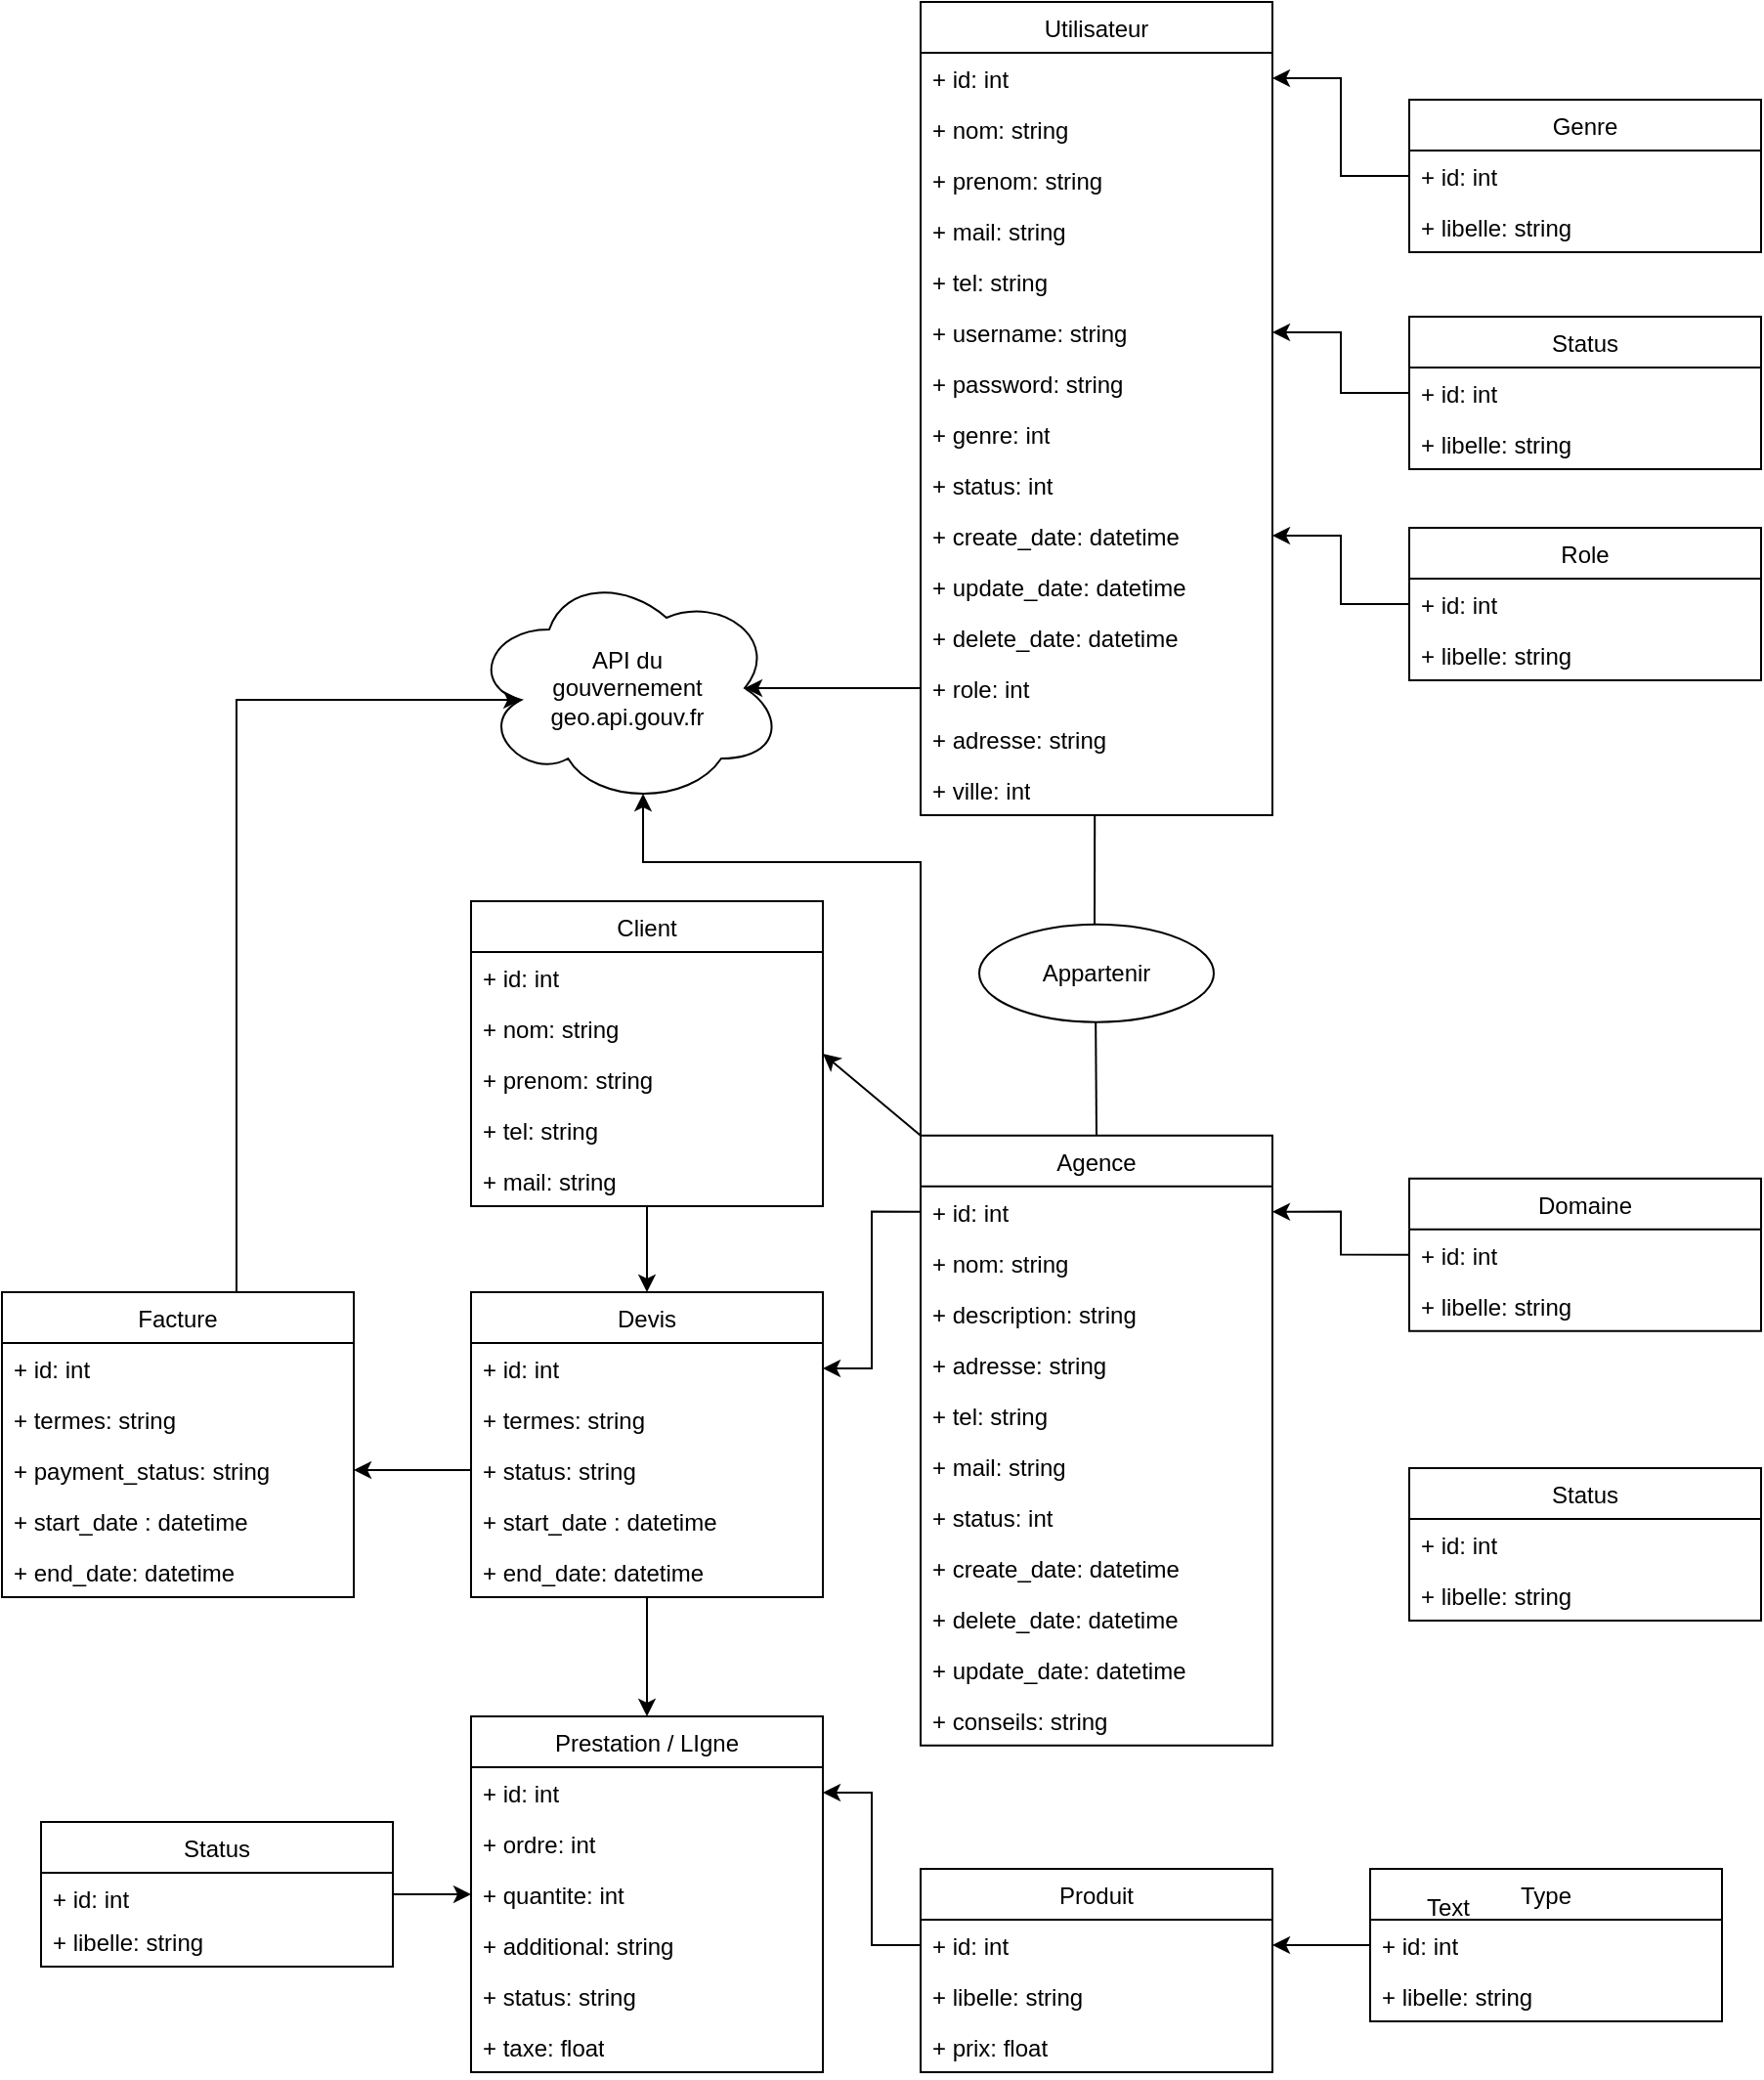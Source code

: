 <mxfile version="22.1.11" type="device" pages="3">
  <diagram id="8dzpjJiyhR6sDjPHXIBc" name="Schéma de BDD (non normé tkt)">
    <mxGraphModel dx="1886" dy="606" grid="1" gridSize="10" guides="1" tooltips="1" connect="1" arrows="1" fold="1" page="1" pageScale="1" pageWidth="850" pageHeight="1100" math="0" shadow="0">
      <root>
        <mxCell id="0" />
        <mxCell id="1" parent="0" />
        <mxCell id="13" value="Agence" style="swimlane;fontStyle=0;childLayout=stackLayout;horizontal=1;startSize=26;fillColor=none;horizontalStack=0;resizeParent=1;resizeParentMax=0;resizeLast=0;collapsible=1;marginBottom=0;" parent="1" vertex="1">
          <mxGeometry x="270" y="839.84" width="180" height="312" as="geometry" />
        </mxCell>
        <mxCell id="w4tt1kv3BqVbwSzo0u0s-61" value="&lt;div&gt;+ id: int&amp;nbsp;&amp;nbsp; &lt;br&gt;&lt;/div&gt;&lt;div&gt;&lt;br&gt;&lt;/div&gt;" style="text;strokeColor=none;fillColor=none;align=left;verticalAlign=top;spacingLeft=4;spacingRight=4;overflow=hidden;rotatable=0;points=[[0,0.5],[1,0.5]];portConstraint=eastwest;whiteSpace=wrap;html=1;" parent="13" vertex="1">
          <mxGeometry y="26" width="180" height="26" as="geometry" />
        </mxCell>
        <mxCell id="w4tt1kv3BqVbwSzo0u0s-62" value="&lt;div&gt;+ nom: string&lt;/div&gt;&lt;div&gt;&lt;br&gt;&lt;/div&gt;" style="text;strokeColor=none;fillColor=none;align=left;verticalAlign=top;spacingLeft=4;spacingRight=4;overflow=hidden;rotatable=0;points=[[0,0.5],[1,0.5]];portConstraint=eastwest;whiteSpace=wrap;html=1;" parent="13" vertex="1">
          <mxGeometry y="52" width="180" height="26" as="geometry" />
        </mxCell>
        <mxCell id="w4tt1kv3BqVbwSzo0u0s-63" value="&lt;div&gt;+ description: string&lt;/div&gt;&lt;div&gt;&lt;br&gt;&lt;/div&gt;" style="text;strokeColor=none;fillColor=none;align=left;verticalAlign=top;spacingLeft=4;spacingRight=4;overflow=hidden;rotatable=0;points=[[0,0.5],[1,0.5]];portConstraint=eastwest;whiteSpace=wrap;html=1;" parent="13" vertex="1">
          <mxGeometry y="78" width="180" height="26" as="geometry" />
        </mxCell>
        <mxCell id="w4tt1kv3BqVbwSzo0u0s-65" value="&lt;div&gt;+ adresse: string&lt;/div&gt;&lt;div&gt;&lt;br&gt;&lt;/div&gt;" style="text;strokeColor=none;fillColor=none;align=left;verticalAlign=top;spacingLeft=4;spacingRight=4;overflow=hidden;rotatable=0;points=[[0,0.5],[1,0.5]];portConstraint=eastwest;whiteSpace=wrap;html=1;" parent="13" vertex="1">
          <mxGeometry y="104" width="180" height="26" as="geometry" />
        </mxCell>
        <mxCell id="w4tt1kv3BqVbwSzo0u0s-66" value="&lt;div&gt;+ tel: string&lt;/div&gt;&lt;div&gt;&lt;br&gt;&lt;/div&gt;" style="text;strokeColor=none;fillColor=none;align=left;verticalAlign=top;spacingLeft=4;spacingRight=4;overflow=hidden;rotatable=0;points=[[0,0.5],[1,0.5]];portConstraint=eastwest;whiteSpace=wrap;html=1;" parent="13" vertex="1">
          <mxGeometry y="130" width="180" height="26" as="geometry" />
        </mxCell>
        <mxCell id="w4tt1kv3BqVbwSzo0u0s-67" value="&lt;div&gt;+ mail: string&lt;/div&gt;&lt;div&gt;&lt;br&gt;&lt;/div&gt;" style="text;strokeColor=none;fillColor=none;align=left;verticalAlign=top;spacingLeft=4;spacingRight=4;overflow=hidden;rotatable=0;points=[[0,0.5],[1,0.5]];portConstraint=eastwest;whiteSpace=wrap;html=1;" parent="13" vertex="1">
          <mxGeometry y="156" width="180" height="26" as="geometry" />
        </mxCell>
        <mxCell id="w4tt1kv3BqVbwSzo0u0s-68" value="&lt;div&gt;+ status: int&lt;/div&gt;&lt;div&gt;&lt;br&gt;&lt;/div&gt;" style="text;strokeColor=none;fillColor=none;align=left;verticalAlign=top;spacingLeft=4;spacingRight=4;overflow=hidden;rotatable=0;points=[[0,0.5],[1,0.5]];portConstraint=eastwest;whiteSpace=wrap;html=1;" parent="13" vertex="1">
          <mxGeometry y="182" width="180" height="26" as="geometry" />
        </mxCell>
        <mxCell id="w4tt1kv3BqVbwSzo0u0s-86" value="+ create_date: datetime" style="text;strokeColor=none;fillColor=none;align=left;verticalAlign=top;spacingLeft=4;spacingRight=4;overflow=hidden;rotatable=0;points=[[0,0.5],[1,0.5]];portConstraint=eastwest;whiteSpace=wrap;html=1;" parent="13" vertex="1">
          <mxGeometry y="208" width="180" height="26" as="geometry" />
        </mxCell>
        <mxCell id="w4tt1kv3BqVbwSzo0u0s-88" value="+ delete_date: datetime" style="text;strokeColor=none;fillColor=none;align=left;verticalAlign=top;spacingLeft=4;spacingRight=4;overflow=hidden;rotatable=0;points=[[0,0.5],[1,0.5]];portConstraint=eastwest;whiteSpace=wrap;html=1;" parent="13" vertex="1">
          <mxGeometry y="234" width="180" height="26" as="geometry" />
        </mxCell>
        <mxCell id="w4tt1kv3BqVbwSzo0u0s-87" value="+ update_date: datetime" style="text;strokeColor=none;fillColor=none;align=left;verticalAlign=top;spacingLeft=4;spacingRight=4;overflow=hidden;rotatable=0;points=[[0,0.5],[1,0.5]];portConstraint=eastwest;whiteSpace=wrap;html=1;" parent="13" vertex="1">
          <mxGeometry y="260" width="180" height="26" as="geometry" />
        </mxCell>
        <mxCell id="lfXEAPd-jrxp4KH_zklR-23" value="+ conseils: string" style="text;strokeColor=none;fillColor=none;align=left;verticalAlign=top;spacingLeft=4;spacingRight=4;overflow=hidden;rotatable=0;points=[[0,0.5],[1,0.5]];portConstraint=eastwest;whiteSpace=wrap;html=1;" parent="13" vertex="1">
          <mxGeometry y="286" width="180" height="26" as="geometry" />
        </mxCell>
        <mxCell id="43dnftMdyA6J6YPBt8IQ-62" style="edgeStyle=orthogonalEdgeStyle;rounded=0;orthogonalLoop=1;jettySize=auto;html=1;entryX=0.5;entryY=0;entryDx=0;entryDy=0;" parent="1" source="18" target="43dnftMdyA6J6YPBt8IQ-43" edge="1">
          <mxGeometry relative="1" as="geometry" />
        </mxCell>
        <mxCell id="18" value="Devis" style="swimlane;fontStyle=0;childLayout=stackLayout;horizontal=1;startSize=26;fillColor=none;horizontalStack=0;resizeParent=1;resizeParentMax=0;resizeLast=0;collapsible=1;marginBottom=0;" parent="1" vertex="1">
          <mxGeometry x="40" y="920" width="180" height="156" as="geometry" />
        </mxCell>
        <mxCell id="43dnftMdyA6J6YPBt8IQ-25" value="&lt;div&gt;+ id: int&amp;nbsp;&amp;nbsp; &lt;br&gt;&lt;/div&gt;&lt;div&gt;&lt;br&gt;&lt;/div&gt;" style="text;strokeColor=none;fillColor=none;align=left;verticalAlign=top;spacingLeft=4;spacingRight=4;overflow=hidden;rotatable=0;points=[[0,0.5],[1,0.5]];portConstraint=eastwest;whiteSpace=wrap;html=1;" parent="18" vertex="1">
          <mxGeometry y="26" width="180" height="26" as="geometry" />
        </mxCell>
        <mxCell id="43dnftMdyA6J6YPBt8IQ-29" value="&lt;div&gt;+ termes: string&lt;br&gt;&lt;/div&gt;&lt;div&gt;&lt;br&gt;&lt;/div&gt;" style="text;strokeColor=none;fillColor=none;align=left;verticalAlign=top;spacingLeft=4;spacingRight=4;overflow=hidden;rotatable=0;points=[[0,0.5],[1,0.5]];portConstraint=eastwest;whiteSpace=wrap;html=1;" parent="18" vertex="1">
          <mxGeometry y="52" width="180" height="26" as="geometry" />
        </mxCell>
        <mxCell id="43dnftMdyA6J6YPBt8IQ-68" value="&lt;div&gt;+ status: string&lt;/div&gt;" style="text;strokeColor=none;fillColor=none;align=left;verticalAlign=top;spacingLeft=4;spacingRight=4;overflow=hidden;rotatable=0;points=[[0,0.5],[1,0.5]];portConstraint=eastwest;whiteSpace=wrap;html=1;" parent="18" vertex="1">
          <mxGeometry y="78" width="180" height="26" as="geometry" />
        </mxCell>
        <mxCell id="lfXEAPd-jrxp4KH_zklR-27" value="&lt;div&gt;+ start_date : datetime&lt;br&gt;&lt;/div&gt;&lt;div&gt;&lt;br&gt;&lt;/div&gt;" style="text;strokeColor=none;fillColor=none;align=left;verticalAlign=top;spacingLeft=4;spacingRight=4;overflow=hidden;rotatable=0;points=[[0,0.5],[1,0.5]];portConstraint=eastwest;whiteSpace=wrap;html=1;" parent="18" vertex="1">
          <mxGeometry y="104" width="180" height="26" as="geometry" />
        </mxCell>
        <mxCell id="lfXEAPd-jrxp4KH_zklR-28" value="&lt;div&gt;+ end_date: datetime&lt;br&gt;&lt;/div&gt;&lt;div&gt;&lt;br&gt;&lt;/div&gt;" style="text;strokeColor=none;fillColor=none;align=left;verticalAlign=top;spacingLeft=4;spacingRight=4;overflow=hidden;rotatable=0;points=[[0,0.5],[1,0.5]];portConstraint=eastwest;whiteSpace=wrap;html=1;" parent="18" vertex="1">
          <mxGeometry y="130" width="180" height="26" as="geometry" />
        </mxCell>
        <mxCell id="43dnftMdyA6J6YPBt8IQ-60" style="edgeStyle=orthogonalEdgeStyle;rounded=0;orthogonalLoop=1;jettySize=auto;html=1;entryX=0.5;entryY=0;entryDx=0;entryDy=0;" parent="1" source="19" target="18" edge="1">
          <mxGeometry relative="1" as="geometry" />
        </mxCell>
        <mxCell id="19" value="Client" style="swimlane;fontStyle=0;childLayout=stackLayout;horizontal=1;startSize=26;fillColor=none;horizontalStack=0;resizeParent=1;resizeParentMax=0;resizeLast=0;collapsible=1;marginBottom=0;" parent="1" vertex="1">
          <mxGeometry x="40" y="720" width="180" height="156" as="geometry" />
        </mxCell>
        <mxCell id="43dnftMdyA6J6YPBt8IQ-36" value="&lt;div&gt;+ id: int&amp;nbsp;&amp;nbsp; &lt;br&gt;&lt;/div&gt;&lt;div&gt;&lt;br&gt;&lt;/div&gt;" style="text;strokeColor=none;fillColor=none;align=left;verticalAlign=top;spacingLeft=4;spacingRight=4;overflow=hidden;rotatable=0;points=[[0,0.5],[1,0.5]];portConstraint=eastwest;whiteSpace=wrap;html=1;" parent="19" vertex="1">
          <mxGeometry y="26" width="180" height="26" as="geometry" />
        </mxCell>
        <mxCell id="43dnftMdyA6J6YPBt8IQ-37" value="&lt;div&gt;+ nom: string&lt;br&gt;&lt;/div&gt;&lt;div&gt;&lt;br&gt;&lt;/div&gt;" style="text;strokeColor=none;fillColor=none;align=left;verticalAlign=top;spacingLeft=4;spacingRight=4;overflow=hidden;rotatable=0;points=[[0,0.5],[1,0.5]];portConstraint=eastwest;whiteSpace=wrap;html=1;" parent="19" vertex="1">
          <mxGeometry y="52" width="180" height="26" as="geometry" />
        </mxCell>
        <mxCell id="lfXEAPd-jrxp4KH_zklR-26" value="&lt;div&gt;+ prenom: string&lt;br&gt;&lt;/div&gt;&lt;div&gt;&lt;br&gt;&lt;/div&gt;" style="text;strokeColor=none;fillColor=none;align=left;verticalAlign=top;spacingLeft=4;spacingRight=4;overflow=hidden;rotatable=0;points=[[0,0.5],[1,0.5]];portConstraint=eastwest;whiteSpace=wrap;html=1;" parent="19" vertex="1">
          <mxGeometry y="78" width="180" height="26" as="geometry" />
        </mxCell>
        <mxCell id="43dnftMdyA6J6YPBt8IQ-38" value="&lt;div&gt;+ tel: string&lt;br&gt;&lt;/div&gt;&lt;div&gt;&lt;br&gt;&lt;/div&gt;" style="text;strokeColor=none;fillColor=none;align=left;verticalAlign=top;spacingLeft=4;spacingRight=4;overflow=hidden;rotatable=0;points=[[0,0.5],[1,0.5]];portConstraint=eastwest;whiteSpace=wrap;html=1;" parent="19" vertex="1">
          <mxGeometry y="104" width="180" height="26" as="geometry" />
        </mxCell>
        <mxCell id="43dnftMdyA6J6YPBt8IQ-39" value="&lt;div&gt;+ mail: string&lt;br&gt;&lt;/div&gt;&lt;div&gt;&lt;br&gt;&lt;/div&gt;" style="text;strokeColor=none;fillColor=none;align=left;verticalAlign=top;spacingLeft=4;spacingRight=4;overflow=hidden;rotatable=0;points=[[0,0.5],[1,0.5]];portConstraint=eastwest;whiteSpace=wrap;html=1;" parent="19" vertex="1">
          <mxGeometry y="130" width="180" height="26" as="geometry" />
        </mxCell>
        <mxCell id="22" value="Utilisateur" style="swimlane;fontStyle=0;childLayout=stackLayout;horizontal=1;startSize=26;fillColor=none;horizontalStack=0;resizeParent=1;resizeParentMax=0;resizeLast=0;collapsible=1;marginBottom=0;" parent="1" vertex="1">
          <mxGeometry x="270" y="260" width="180" height="416" as="geometry" />
        </mxCell>
        <mxCell id="w4tt1kv3BqVbwSzo0u0s-23" value="+ id: int" style="text;strokeColor=none;fillColor=none;align=left;verticalAlign=top;spacingLeft=4;spacingRight=4;overflow=hidden;rotatable=0;points=[[0,0.5],[1,0.5]];portConstraint=eastwest;whiteSpace=wrap;html=1;" parent="22" vertex="1">
          <mxGeometry y="26" width="180" height="26" as="geometry" />
        </mxCell>
        <mxCell id="w4tt1kv3BqVbwSzo0u0s-24" value="+ nom: string" style="text;strokeColor=none;fillColor=none;align=left;verticalAlign=top;spacingLeft=4;spacingRight=4;overflow=hidden;rotatable=0;points=[[0,0.5],[1,0.5]];portConstraint=eastwest;whiteSpace=wrap;html=1;" parent="22" vertex="1">
          <mxGeometry y="52" width="180" height="26" as="geometry" />
        </mxCell>
        <mxCell id="w4tt1kv3BqVbwSzo0u0s-25" value="+ prenom: string" style="text;strokeColor=none;fillColor=none;align=left;verticalAlign=top;spacingLeft=4;spacingRight=4;overflow=hidden;rotatable=0;points=[[0,0.5],[1,0.5]];portConstraint=eastwest;whiteSpace=wrap;html=1;" parent="22" vertex="1">
          <mxGeometry y="78" width="180" height="26" as="geometry" />
        </mxCell>
        <mxCell id="w4tt1kv3BqVbwSzo0u0s-26" value="+ mail: string" style="text;strokeColor=none;fillColor=none;align=left;verticalAlign=top;spacingLeft=4;spacingRight=4;overflow=hidden;rotatable=0;points=[[0,0.5],[1,0.5]];portConstraint=eastwest;whiteSpace=wrap;html=1;" parent="22" vertex="1">
          <mxGeometry y="104" width="180" height="26" as="geometry" />
        </mxCell>
        <mxCell id="w4tt1kv3BqVbwSzo0u0s-27" value="+ tel: string" style="text;strokeColor=none;fillColor=none;align=left;verticalAlign=top;spacingLeft=4;spacingRight=4;overflow=hidden;rotatable=0;points=[[0,0.5],[1,0.5]];portConstraint=eastwest;whiteSpace=wrap;html=1;" parent="22" vertex="1">
          <mxGeometry y="130" width="180" height="26" as="geometry" />
        </mxCell>
        <mxCell id="w4tt1kv3BqVbwSzo0u0s-28" value="&lt;div&gt;+ username: string&lt;/div&gt;" style="text;strokeColor=none;fillColor=none;align=left;verticalAlign=top;spacingLeft=4;spacingRight=4;overflow=hidden;rotatable=0;points=[[0,0.5],[1,0.5]];portConstraint=eastwest;whiteSpace=wrap;html=1;" parent="22" vertex="1">
          <mxGeometry y="156" width="180" height="26" as="geometry" />
        </mxCell>
        <mxCell id="w4tt1kv3BqVbwSzo0u0s-29" value="+ password: string" style="text;strokeColor=none;fillColor=none;align=left;verticalAlign=top;spacingLeft=4;spacingRight=4;overflow=hidden;rotatable=0;points=[[0,0.5],[1,0.5]];portConstraint=eastwest;whiteSpace=wrap;html=1;" parent="22" vertex="1">
          <mxGeometry y="182" width="180" height="26" as="geometry" />
        </mxCell>
        <mxCell id="w4tt1kv3BqVbwSzo0u0s-30" value="+ genre: int" style="text;strokeColor=none;fillColor=none;align=left;verticalAlign=top;spacingLeft=4;spacingRight=4;overflow=hidden;rotatable=0;points=[[0,0.5],[1,0.5]];portConstraint=eastwest;whiteSpace=wrap;html=1;" parent="22" vertex="1">
          <mxGeometry y="208" width="180" height="26" as="geometry" />
        </mxCell>
        <mxCell id="w4tt1kv3BqVbwSzo0u0s-31" value="&lt;div&gt;+ status: int&lt;/div&gt;" style="text;strokeColor=none;fillColor=none;align=left;verticalAlign=top;spacingLeft=4;spacingRight=4;overflow=hidden;rotatable=0;points=[[0,0.5],[1,0.5]];portConstraint=eastwest;whiteSpace=wrap;html=1;" parent="22" vertex="1">
          <mxGeometry y="234" width="180" height="26" as="geometry" />
        </mxCell>
        <mxCell id="w4tt1kv3BqVbwSzo0u0s-32" value="+ create_date: datetime" style="text;strokeColor=none;fillColor=none;align=left;verticalAlign=top;spacingLeft=4;spacingRight=4;overflow=hidden;rotatable=0;points=[[0,0.5],[1,0.5]];portConstraint=eastwest;whiteSpace=wrap;html=1;" parent="22" vertex="1">
          <mxGeometry y="260" width="180" height="26" as="geometry" />
        </mxCell>
        <mxCell id="w4tt1kv3BqVbwSzo0u0s-33" value="+ update_date: datetime" style="text;strokeColor=none;fillColor=none;align=left;verticalAlign=top;spacingLeft=4;spacingRight=4;overflow=hidden;rotatable=0;points=[[0,0.5],[1,0.5]];portConstraint=eastwest;whiteSpace=wrap;html=1;" parent="22" vertex="1">
          <mxGeometry y="286" width="180" height="26" as="geometry" />
        </mxCell>
        <mxCell id="w4tt1kv3BqVbwSzo0u0s-42" value="+ delete_date: datetime" style="text;strokeColor=none;fillColor=none;align=left;verticalAlign=top;spacingLeft=4;spacingRight=4;overflow=hidden;rotatable=0;points=[[0,0.5],[1,0.5]];portConstraint=eastwest;whiteSpace=wrap;html=1;" parent="22" vertex="1">
          <mxGeometry y="312" width="180" height="26" as="geometry" />
        </mxCell>
        <mxCell id="w4tt1kv3BqVbwSzo0u0s-48" value="&lt;div&gt;+ role: int&lt;/div&gt;&lt;div&gt;&lt;br&gt;&lt;/div&gt;" style="text;strokeColor=none;fillColor=none;align=left;verticalAlign=top;spacingLeft=4;spacingRight=4;overflow=hidden;rotatable=0;points=[[0,0.5],[1,0.5]];portConstraint=eastwest;whiteSpace=wrap;html=1;" parent="22" vertex="1">
          <mxGeometry y="338" width="180" height="26" as="geometry" />
        </mxCell>
        <mxCell id="w4tt1kv3BqVbwSzo0u0s-74" value="&lt;div&gt;+ adresse: string&lt;/div&gt;&lt;div&gt;&lt;br&gt;&lt;/div&gt;" style="text;strokeColor=none;fillColor=none;align=left;verticalAlign=top;spacingLeft=4;spacingRight=4;overflow=hidden;rotatable=0;points=[[0,0.5],[1,0.5]];portConstraint=eastwest;whiteSpace=wrap;html=1;" parent="22" vertex="1">
          <mxGeometry y="364" width="180" height="26" as="geometry" />
        </mxCell>
        <mxCell id="w4tt1kv3BqVbwSzo0u0s-75" value="&lt;div&gt;+ ville: int&lt;/div&gt;&lt;div&gt;&lt;br&gt;&lt;/div&gt;" style="text;strokeColor=none;fillColor=none;align=left;verticalAlign=top;spacingLeft=4;spacingRight=4;overflow=hidden;rotatable=0;points=[[0,0.5],[1,0.5]];portConstraint=eastwest;whiteSpace=wrap;html=1;" parent="22" vertex="1">
          <mxGeometry y="390" width="180" height="26" as="geometry" />
        </mxCell>
        <mxCell id="w4tt1kv3BqVbwSzo0u0s-34" value="Genre" style="swimlane;fontStyle=0;childLayout=stackLayout;horizontal=1;startSize=26;fillColor=none;horizontalStack=0;resizeParent=1;resizeParentMax=0;resizeLast=0;collapsible=1;marginBottom=0;" parent="1" vertex="1">
          <mxGeometry x="520" y="310" width="180" height="78" as="geometry" />
        </mxCell>
        <mxCell id="w4tt1kv3BqVbwSzo0u0s-36" value="+ id: int" style="text;strokeColor=none;fillColor=none;align=left;verticalAlign=top;spacingLeft=4;spacingRight=4;overflow=hidden;rotatable=0;points=[[0,0.5],[1,0.5]];portConstraint=eastwest;whiteSpace=wrap;html=1;" parent="w4tt1kv3BqVbwSzo0u0s-34" vertex="1">
          <mxGeometry y="26" width="180" height="26" as="geometry" />
        </mxCell>
        <mxCell id="w4tt1kv3BqVbwSzo0u0s-37" value="+ libelle: string" style="text;strokeColor=none;fillColor=none;align=left;verticalAlign=top;spacingLeft=4;spacingRight=4;overflow=hidden;rotatable=0;points=[[0,0.5],[1,0.5]];portConstraint=eastwest;whiteSpace=wrap;html=1;" parent="w4tt1kv3BqVbwSzo0u0s-34" vertex="1">
          <mxGeometry y="52" width="180" height="26" as="geometry" />
        </mxCell>
        <mxCell id="w4tt1kv3BqVbwSzo0u0s-38" value="Status" style="swimlane;fontStyle=0;childLayout=stackLayout;horizontal=1;startSize=26;fillColor=none;horizontalStack=0;resizeParent=1;resizeParentMax=0;resizeLast=0;collapsible=1;marginBottom=0;" parent="1" vertex="1">
          <mxGeometry x="520" y="421" width="180" height="78" as="geometry" />
        </mxCell>
        <mxCell id="w4tt1kv3BqVbwSzo0u0s-39" value="+ id: int" style="text;strokeColor=none;fillColor=none;align=left;verticalAlign=top;spacingLeft=4;spacingRight=4;overflow=hidden;rotatable=0;points=[[0,0.5],[1,0.5]];portConstraint=eastwest;whiteSpace=wrap;html=1;" parent="w4tt1kv3BqVbwSzo0u0s-38" vertex="1">
          <mxGeometry y="26" width="180" height="26" as="geometry" />
        </mxCell>
        <mxCell id="w4tt1kv3BqVbwSzo0u0s-40" value="+ libelle: string" style="text;strokeColor=none;fillColor=none;align=left;verticalAlign=top;spacingLeft=4;spacingRight=4;overflow=hidden;rotatable=0;points=[[0,0.5],[1,0.5]];portConstraint=eastwest;whiteSpace=wrap;html=1;" parent="w4tt1kv3BqVbwSzo0u0s-38" vertex="1">
          <mxGeometry y="52" width="180" height="26" as="geometry" />
        </mxCell>
        <mxCell id="w4tt1kv3BqVbwSzo0u0s-43" value="Role" style="swimlane;fontStyle=0;childLayout=stackLayout;horizontal=1;startSize=26;fillColor=none;horizontalStack=0;resizeParent=1;resizeParentMax=0;resizeLast=0;collapsible=1;marginBottom=0;" parent="1" vertex="1">
          <mxGeometry x="520" y="529" width="180" height="78" as="geometry" />
        </mxCell>
        <mxCell id="w4tt1kv3BqVbwSzo0u0s-44" value="+ id: int" style="text;strokeColor=none;fillColor=none;align=left;verticalAlign=top;spacingLeft=4;spacingRight=4;overflow=hidden;rotatable=0;points=[[0,0.5],[1,0.5]];portConstraint=eastwest;whiteSpace=wrap;html=1;" parent="w4tt1kv3BqVbwSzo0u0s-43" vertex="1">
          <mxGeometry y="26" width="180" height="26" as="geometry" />
        </mxCell>
        <mxCell id="w4tt1kv3BqVbwSzo0u0s-45" value="+ libelle: string" style="text;strokeColor=none;fillColor=none;align=left;verticalAlign=top;spacingLeft=4;spacingRight=4;overflow=hidden;rotatable=0;points=[[0,0.5],[1,0.5]];portConstraint=eastwest;whiteSpace=wrap;html=1;" parent="w4tt1kv3BqVbwSzo0u0s-43" vertex="1">
          <mxGeometry y="52" width="180" height="26" as="geometry" />
        </mxCell>
        <mxCell id="w4tt1kv3BqVbwSzo0u0s-53" value="" style="ellipse;whiteSpace=wrap;html=1;align=center;" parent="1" vertex="1">
          <mxGeometry x="300" y="731.84" width="120" height="50" as="geometry" />
        </mxCell>
        <mxCell id="w4tt1kv3BqVbwSzo0u0s-59" value="" style="endArrow=none;html=1;rounded=0;exitX=0.495;exitY=1.006;exitDx=0;exitDy=0;exitPerimeter=0;" parent="1" edge="1">
          <mxGeometry relative="1" as="geometry">
            <mxPoint x="359.1" y="675.996" as="sourcePoint" />
            <mxPoint x="359" y="731.84" as="targetPoint" />
          </mxGeometry>
        </mxCell>
        <mxCell id="w4tt1kv3BqVbwSzo0u0s-60" value="" style="endArrow=none;html=1;rounded=0;entryX=0.5;entryY=0;entryDx=0;entryDy=0;" parent="1" target="13" edge="1">
          <mxGeometry relative="1" as="geometry">
            <mxPoint x="359.58" y="781.84" as="sourcePoint" />
            <mxPoint x="360.38" y="836.99" as="targetPoint" />
          </mxGeometry>
        </mxCell>
        <mxCell id="w4tt1kv3BqVbwSzo0u0s-70" value="Domaine" style="swimlane;fontStyle=0;childLayout=stackLayout;horizontal=1;startSize=26;fillColor=none;horizontalStack=0;resizeParent=1;resizeParentMax=0;resizeLast=0;collapsible=1;marginBottom=0;" parent="1" vertex="1">
          <mxGeometry x="520" y="861.84" width="180" height="78" as="geometry" />
        </mxCell>
        <mxCell id="w4tt1kv3BqVbwSzo0u0s-71" value="+ id: int" style="text;strokeColor=none;fillColor=none;align=left;verticalAlign=top;spacingLeft=4;spacingRight=4;overflow=hidden;rotatable=0;points=[[0,0.5],[1,0.5]];portConstraint=eastwest;whiteSpace=wrap;html=1;" parent="w4tt1kv3BqVbwSzo0u0s-70" vertex="1">
          <mxGeometry y="26" width="180" height="26" as="geometry" />
        </mxCell>
        <mxCell id="w4tt1kv3BqVbwSzo0u0s-72" value="+ libelle: string" style="text;strokeColor=none;fillColor=none;align=left;verticalAlign=top;spacingLeft=4;spacingRight=4;overflow=hidden;rotatable=0;points=[[0,0.5],[1,0.5]];portConstraint=eastwest;whiteSpace=wrap;html=1;" parent="w4tt1kv3BqVbwSzo0u0s-70" vertex="1">
          <mxGeometry y="52" width="180" height="26" as="geometry" />
        </mxCell>
        <mxCell id="w4tt1kv3BqVbwSzo0u0s-89" value="Status" style="swimlane;fontStyle=0;childLayout=stackLayout;horizontal=1;startSize=26;fillColor=none;horizontalStack=0;resizeParent=1;resizeParentMax=0;resizeLast=0;collapsible=1;marginBottom=0;" parent="1" vertex="1">
          <mxGeometry x="520" y="1010" width="180" height="78" as="geometry" />
        </mxCell>
        <mxCell id="w4tt1kv3BqVbwSzo0u0s-90" value="+ id: int" style="text;strokeColor=none;fillColor=none;align=left;verticalAlign=top;spacingLeft=4;spacingRight=4;overflow=hidden;rotatable=0;points=[[0,0.5],[1,0.5]];portConstraint=eastwest;whiteSpace=wrap;html=1;" parent="w4tt1kv3BqVbwSzo0u0s-89" vertex="1">
          <mxGeometry y="26" width="180" height="26" as="geometry" />
        </mxCell>
        <mxCell id="w4tt1kv3BqVbwSzo0u0s-91" value="+ libelle: string" style="text;strokeColor=none;fillColor=none;align=left;verticalAlign=top;spacingLeft=4;spacingRight=4;overflow=hidden;rotatable=0;points=[[0,0.5],[1,0.5]];portConstraint=eastwest;whiteSpace=wrap;html=1;" parent="w4tt1kv3BqVbwSzo0u0s-89" vertex="1">
          <mxGeometry y="52" width="180" height="26" as="geometry" />
        </mxCell>
        <mxCell id="43dnftMdyA6J6YPBt8IQ-23" value="" style="ellipse;shape=cloud;whiteSpace=wrap;html=1;" parent="1" vertex="1">
          <mxGeometry x="40" y="551" width="160" height="120" as="geometry" />
        </mxCell>
        <mxCell id="43dnftMdyA6J6YPBt8IQ-24" value="API du gouvernement&lt;br&gt;geo.api.gouv.fr" style="text;html=1;strokeColor=none;fillColor=none;align=center;verticalAlign=middle;whiteSpace=wrap;rounded=0;" parent="1" vertex="1">
          <mxGeometry x="75" y="588.5" width="90" height="45" as="geometry" />
        </mxCell>
        <mxCell id="43dnftMdyA6J6YPBt8IQ-43" value="Prestation / LIgne" style="swimlane;fontStyle=0;childLayout=stackLayout;horizontal=1;startSize=26;fillColor=none;horizontalStack=0;resizeParent=1;resizeParentMax=0;resizeLast=0;collapsible=1;marginBottom=0;" parent="1" vertex="1">
          <mxGeometry x="40" y="1137" width="180" height="182" as="geometry" />
        </mxCell>
        <mxCell id="43dnftMdyA6J6YPBt8IQ-44" value="&lt;div&gt;+ id: int&amp;nbsp;&amp;nbsp; &lt;br&gt;&lt;/div&gt;&lt;div&gt;&lt;br&gt;&lt;/div&gt;" style="text;strokeColor=none;fillColor=none;align=left;verticalAlign=top;spacingLeft=4;spacingRight=4;overflow=hidden;rotatable=0;points=[[0,0.5],[1,0.5]];portConstraint=eastwest;whiteSpace=wrap;html=1;" parent="43dnftMdyA6J6YPBt8IQ-43" vertex="1">
          <mxGeometry y="26" width="180" height="26" as="geometry" />
        </mxCell>
        <mxCell id="43dnftMdyA6J6YPBt8IQ-45" value="&lt;div&gt;+ ordre: int&amp;nbsp;&amp;nbsp; &lt;br&gt;&lt;/div&gt;&lt;div&gt;&lt;br&gt;&lt;/div&gt;" style="text;strokeColor=none;fillColor=none;align=left;verticalAlign=top;spacingLeft=4;spacingRight=4;overflow=hidden;rotatable=0;points=[[0,0.5],[1,0.5]];portConstraint=eastwest;whiteSpace=wrap;html=1;" parent="43dnftMdyA6J6YPBt8IQ-43" vertex="1">
          <mxGeometry y="52" width="180" height="26" as="geometry" />
        </mxCell>
        <mxCell id="43dnftMdyA6J6YPBt8IQ-46" value="&lt;div&gt;+ quantite: int&amp;nbsp;&amp;nbsp; &lt;br&gt;&lt;/div&gt;&lt;div&gt;&lt;br&gt;&lt;/div&gt;" style="text;strokeColor=none;fillColor=none;align=left;verticalAlign=top;spacingLeft=4;spacingRight=4;overflow=hidden;rotatable=0;points=[[0,0.5],[1,0.5]];portConstraint=eastwest;whiteSpace=wrap;html=1;" parent="43dnftMdyA6J6YPBt8IQ-43" vertex="1">
          <mxGeometry y="78" width="180" height="26" as="geometry" />
        </mxCell>
        <mxCell id="43dnftMdyA6J6YPBt8IQ-49" value="&lt;div&gt;+ additional: string&lt;br&gt;&lt;/div&gt;&lt;div&gt;&lt;br&gt;&lt;/div&gt;" style="text;strokeColor=none;fillColor=none;align=left;verticalAlign=top;spacingLeft=4;spacingRight=4;overflow=hidden;rotatable=0;points=[[0,0.5],[1,0.5]];portConstraint=eastwest;whiteSpace=wrap;html=1;" parent="43dnftMdyA6J6YPBt8IQ-43" vertex="1">
          <mxGeometry y="104" width="180" height="26" as="geometry" />
        </mxCell>
        <mxCell id="43dnftMdyA6J6YPBt8IQ-78" value="&lt;div&gt;+ status: string&lt;br&gt;&lt;/div&gt;&lt;div&gt;&lt;br&gt;&lt;/div&gt;" style="text;strokeColor=none;fillColor=none;align=left;verticalAlign=top;spacingLeft=4;spacingRight=4;overflow=hidden;rotatable=0;points=[[0,0.5],[1,0.5]];portConstraint=eastwest;whiteSpace=wrap;html=1;" parent="43dnftMdyA6J6YPBt8IQ-43" vertex="1">
          <mxGeometry y="130" width="180" height="26" as="geometry" />
        </mxCell>
        <mxCell id="43dnftMdyA6J6YPBt8IQ-85" value="&lt;div&gt;+ taxe: float&lt;br&gt;&lt;/div&gt;&lt;div&gt;&lt;br&gt;&lt;/div&gt;" style="text;strokeColor=none;fillColor=none;align=left;verticalAlign=top;spacingLeft=4;spacingRight=4;overflow=hidden;rotatable=0;points=[[0,0.5],[1,0.5]];portConstraint=eastwest;whiteSpace=wrap;html=1;" parent="43dnftMdyA6J6YPBt8IQ-43" vertex="1">
          <mxGeometry y="156" width="180" height="26" as="geometry" />
        </mxCell>
        <mxCell id="43dnftMdyA6J6YPBt8IQ-63" value="" style="edgeStyle=orthogonalEdgeStyle;rounded=0;orthogonalLoop=1;jettySize=auto;html=1;entryX=1;entryY=0.5;entryDx=0;entryDy=0;" parent="1" source="43dnftMdyA6J6YPBt8IQ-51" target="43dnftMdyA6J6YPBt8IQ-73" edge="1">
          <mxGeometry relative="1" as="geometry" />
        </mxCell>
        <mxCell id="43dnftMdyA6J6YPBt8IQ-51" value="Type" style="swimlane;fontStyle=0;childLayout=stackLayout;horizontal=1;startSize=26;fillColor=none;horizontalStack=0;resizeParent=1;resizeParentMax=0;resizeLast=0;collapsible=1;marginBottom=0;" parent="1" vertex="1">
          <mxGeometry x="500" y="1215" width="180" height="78" as="geometry" />
        </mxCell>
        <mxCell id="43dnftMdyA6J6YPBt8IQ-53" value="&lt;div&gt;+ id: int&amp;nbsp;&amp;nbsp; &lt;br&gt;&lt;/div&gt;&lt;div&gt;&lt;br&gt;&lt;/div&gt;" style="text;strokeColor=none;fillColor=none;align=left;verticalAlign=top;spacingLeft=4;spacingRight=4;overflow=hidden;rotatable=0;points=[[0,0.5],[1,0.5]];portConstraint=eastwest;whiteSpace=wrap;html=1;" parent="43dnftMdyA6J6YPBt8IQ-51" vertex="1">
          <mxGeometry y="26" width="180" height="26" as="geometry" />
        </mxCell>
        <mxCell id="43dnftMdyA6J6YPBt8IQ-54" value="&lt;div&gt;+ libelle: string&lt;br&gt;&lt;/div&gt;&lt;div&gt;&lt;br&gt;&lt;/div&gt;" style="text;strokeColor=none;fillColor=none;align=left;verticalAlign=top;spacingLeft=4;spacingRight=4;overflow=hidden;rotatable=0;points=[[0,0.5],[1,0.5]];portConstraint=eastwest;whiteSpace=wrap;html=1;" parent="43dnftMdyA6J6YPBt8IQ-51" vertex="1">
          <mxGeometry y="52" width="180" height="26" as="geometry" />
        </mxCell>
        <mxCell id="43dnftMdyA6J6YPBt8IQ-57" value="Appartenir" style="text;html=1;strokeColor=none;fillColor=none;align=center;verticalAlign=middle;whiteSpace=wrap;rounded=0;" parent="1" vertex="1">
          <mxGeometry x="330" y="742" width="60" height="30" as="geometry" />
        </mxCell>
        <mxCell id="43dnftMdyA6J6YPBt8IQ-61" style="edgeStyle=orthogonalEdgeStyle;rounded=0;orthogonalLoop=1;jettySize=auto;html=1;exitX=0;exitY=0.5;exitDx=0;exitDy=0;entryX=1;entryY=0.5;entryDx=0;entryDy=0;" parent="1" source="w4tt1kv3BqVbwSzo0u0s-61" target="43dnftMdyA6J6YPBt8IQ-25" edge="1">
          <mxGeometry relative="1" as="geometry" />
        </mxCell>
        <mxCell id="43dnftMdyA6J6YPBt8IQ-64" style="edgeStyle=orthogonalEdgeStyle;rounded=0;orthogonalLoop=1;jettySize=auto;html=1;exitX=0;exitY=0.5;exitDx=0;exitDy=0;entryX=1;entryY=0.5;entryDx=0;entryDy=0;" parent="1" source="w4tt1kv3BqVbwSzo0u0s-71" target="w4tt1kv3BqVbwSzo0u0s-61" edge="1">
          <mxGeometry relative="1" as="geometry" />
        </mxCell>
        <mxCell id="43dnftMdyA6J6YPBt8IQ-66" style="edgeStyle=orthogonalEdgeStyle;rounded=0;orthogonalLoop=1;jettySize=auto;html=1;entryX=0.875;entryY=0.5;entryDx=0;entryDy=0;entryPerimeter=0;exitX=0;exitY=0.5;exitDx=0;exitDy=0;" parent="1" source="w4tt1kv3BqVbwSzo0u0s-48" target="43dnftMdyA6J6YPBt8IQ-23" edge="1">
          <mxGeometry relative="1" as="geometry" />
        </mxCell>
        <mxCell id="43dnftMdyA6J6YPBt8IQ-67" style="edgeStyle=orthogonalEdgeStyle;rounded=0;orthogonalLoop=1;jettySize=auto;html=1;exitX=0;exitY=0;exitDx=0;exitDy=0;entryX=0.55;entryY=0.95;entryDx=0;entryDy=0;entryPerimeter=0;" parent="1" source="13" target="43dnftMdyA6J6YPBt8IQ-23" edge="1">
          <mxGeometry relative="1" as="geometry">
            <Array as="points">
              <mxPoint x="270" y="700" />
              <mxPoint x="128" y="700" />
            </Array>
          </mxGeometry>
        </mxCell>
        <mxCell id="43dnftMdyA6J6YPBt8IQ-69" style="edgeStyle=orthogonalEdgeStyle;rounded=0;orthogonalLoop=1;jettySize=auto;html=1;exitX=0;exitY=0.5;exitDx=0;exitDy=0;entryX=1;entryY=0.5;entryDx=0;entryDy=0;" parent="1" source="w4tt1kv3BqVbwSzo0u0s-36" target="w4tt1kv3BqVbwSzo0u0s-23" edge="1">
          <mxGeometry relative="1" as="geometry" />
        </mxCell>
        <mxCell id="43dnftMdyA6J6YPBt8IQ-70" style="edgeStyle=orthogonalEdgeStyle;rounded=0;orthogonalLoop=1;jettySize=auto;html=1;exitX=0;exitY=0.5;exitDx=0;exitDy=0;entryX=1;entryY=0.5;entryDx=0;entryDy=0;" parent="1" source="w4tt1kv3BqVbwSzo0u0s-39" target="w4tt1kv3BqVbwSzo0u0s-28" edge="1">
          <mxGeometry relative="1" as="geometry" />
        </mxCell>
        <mxCell id="43dnftMdyA6J6YPBt8IQ-71" style="edgeStyle=orthogonalEdgeStyle;rounded=0;orthogonalLoop=1;jettySize=auto;html=1;exitX=0;exitY=0.5;exitDx=0;exitDy=0;entryX=1;entryY=0.5;entryDx=0;entryDy=0;" parent="1" source="w4tt1kv3BqVbwSzo0u0s-44" target="w4tt1kv3BqVbwSzo0u0s-32" edge="1">
          <mxGeometry relative="1" as="geometry" />
        </mxCell>
        <mxCell id="43dnftMdyA6J6YPBt8IQ-72" value="Produit" style="swimlane;fontStyle=0;childLayout=stackLayout;horizontal=1;startSize=26;fillColor=none;horizontalStack=0;resizeParent=1;resizeParentMax=0;resizeLast=0;collapsible=1;marginBottom=0;" parent="1" vertex="1">
          <mxGeometry x="270" y="1215" width="180" height="104" as="geometry" />
        </mxCell>
        <mxCell id="43dnftMdyA6J6YPBt8IQ-73" value="&lt;div&gt;+ id: int&amp;nbsp;&amp;nbsp; &lt;br&gt;&lt;/div&gt;&lt;div&gt;&lt;br&gt;&lt;/div&gt;" style="text;strokeColor=none;fillColor=none;align=left;verticalAlign=top;spacingLeft=4;spacingRight=4;overflow=hidden;rotatable=0;points=[[0,0.5],[1,0.5]];portConstraint=eastwest;whiteSpace=wrap;html=1;" parent="43dnftMdyA6J6YPBt8IQ-72" vertex="1">
          <mxGeometry y="26" width="180" height="26" as="geometry" />
        </mxCell>
        <mxCell id="43dnftMdyA6J6YPBt8IQ-74" value="&lt;div&gt;+ libelle: string&lt;br&gt;&lt;/div&gt;&lt;div&gt;&lt;br&gt;&lt;/div&gt;" style="text;strokeColor=none;fillColor=none;align=left;verticalAlign=top;spacingLeft=4;spacingRight=4;overflow=hidden;rotatable=0;points=[[0,0.5],[1,0.5]];portConstraint=eastwest;whiteSpace=wrap;html=1;" parent="43dnftMdyA6J6YPBt8IQ-72" vertex="1">
          <mxGeometry y="52" width="180" height="26" as="geometry" />
        </mxCell>
        <mxCell id="43dnftMdyA6J6YPBt8IQ-77" value="&lt;div&gt;+ prix: float&lt;br&gt;&lt;/div&gt;&lt;div&gt;&lt;br&gt;&lt;/div&gt;" style="text;strokeColor=none;fillColor=none;align=left;verticalAlign=top;spacingLeft=4;spacingRight=4;overflow=hidden;rotatable=0;points=[[0,0.5],[1,0.5]];portConstraint=eastwest;whiteSpace=wrap;html=1;" parent="43dnftMdyA6J6YPBt8IQ-72" vertex="1">
          <mxGeometry y="78" width="180" height="26" as="geometry" />
        </mxCell>
        <mxCell id="43dnftMdyA6J6YPBt8IQ-76" style="edgeStyle=orthogonalEdgeStyle;rounded=0;orthogonalLoop=1;jettySize=auto;html=1;exitX=0;exitY=0.5;exitDx=0;exitDy=0;entryX=1;entryY=0.5;entryDx=0;entryDy=0;" parent="1" source="43dnftMdyA6J6YPBt8IQ-73" target="43dnftMdyA6J6YPBt8IQ-44" edge="1">
          <mxGeometry relative="1" as="geometry" />
        </mxCell>
        <mxCell id="43dnftMdyA6J6YPBt8IQ-84" style="edgeStyle=orthogonalEdgeStyle;rounded=0;orthogonalLoop=1;jettySize=auto;html=1;exitX=1;exitY=0.5;exitDx=0;exitDy=0;entryX=0;entryY=0.5;entryDx=0;entryDy=0;" parent="1" source="43dnftMdyA6J6YPBt8IQ-79" target="43dnftMdyA6J6YPBt8IQ-46" edge="1">
          <mxGeometry relative="1" as="geometry" />
        </mxCell>
        <mxCell id="43dnftMdyA6J6YPBt8IQ-79" value="Status" style="swimlane;fontStyle=0;childLayout=stackLayout;horizontal=1;startSize=26;fillColor=none;horizontalStack=0;resizeParent=1;resizeParentMax=0;resizeLast=0;collapsible=1;marginBottom=0;" parent="1" vertex="1">
          <mxGeometry x="-180" y="1191" width="180" height="74" as="geometry" />
        </mxCell>
        <mxCell id="43dnftMdyA6J6YPBt8IQ-81" value="+ id: int" style="text;strokeColor=none;fillColor=none;align=left;verticalAlign=top;spacingLeft=4;spacingRight=4;overflow=hidden;rotatable=0;points=[[0,0.5],[1,0.5]];portConstraint=eastwest;whiteSpace=wrap;html=1;" parent="43dnftMdyA6J6YPBt8IQ-79" vertex="1">
          <mxGeometry y="26" width="180" height="22" as="geometry" />
        </mxCell>
        <mxCell id="43dnftMdyA6J6YPBt8IQ-82" value="+ libelle: string" style="text;strokeColor=none;fillColor=none;align=left;verticalAlign=top;spacingLeft=4;spacingRight=4;overflow=hidden;rotatable=0;points=[[0,0.5],[1,0.5]];portConstraint=eastwest;whiteSpace=wrap;html=1;" parent="43dnftMdyA6J6YPBt8IQ-79" vertex="1">
          <mxGeometry y="48" width="180" height="26" as="geometry" />
        </mxCell>
        <mxCell id="lfXEAPd-jrxp4KH_zklR-22" value="" style="endArrow=classic;html=1;rounded=0;exitX=0;exitY=0;exitDx=0;exitDy=0;entryX=1;entryY=0.5;entryDx=0;entryDy=0;" parent="1" source="13" target="19" edge="1">
          <mxGeometry width="50" height="50" relative="1" as="geometry">
            <mxPoint x="400" y="950" as="sourcePoint" />
            <mxPoint x="450" y="900" as="targetPoint" />
          </mxGeometry>
        </mxCell>
        <mxCell id="lfXEAPd-jrxp4KH_zklR-56" style="edgeStyle=orthogonalEdgeStyle;rounded=0;orthogonalLoop=1;jettySize=auto;html=1;entryX=0.16;entryY=0.55;entryDx=0;entryDy=0;entryPerimeter=0;" parent="1" source="rRsZJAJJ_WkWWuqY-L4_-23" target="43dnftMdyA6J6YPBt8IQ-23" edge="1">
          <mxGeometry relative="1" as="geometry">
            <mxPoint x="-30" y="520" as="targetPoint" />
            <Array as="points">
              <mxPoint x="-80" y="617" />
            </Array>
          </mxGeometry>
        </mxCell>
        <mxCell id="lfXEAPd-jrxp4KH_zklR-57" value="Text" style="text;html=1;strokeColor=none;fillColor=none;align=center;verticalAlign=middle;whiteSpace=wrap;rounded=0;" parent="1" vertex="1">
          <mxGeometry x="510" y="1220" width="60" height="30" as="geometry" />
        </mxCell>
        <mxCell id="rRsZJAJJ_WkWWuqY-L4_-23" value="Facture" style="swimlane;fontStyle=0;childLayout=stackLayout;horizontal=1;startSize=26;fillColor=none;horizontalStack=0;resizeParent=1;resizeParentMax=0;resizeLast=0;collapsible=1;marginBottom=0;" vertex="1" parent="1">
          <mxGeometry x="-200" y="920" width="180" height="156" as="geometry" />
        </mxCell>
        <mxCell id="rRsZJAJJ_WkWWuqY-L4_-24" value="&lt;div&gt;+ id: int&amp;nbsp;&amp;nbsp; &lt;br&gt;&lt;/div&gt;&lt;div&gt;&lt;br&gt;&lt;/div&gt;" style="text;strokeColor=none;fillColor=none;align=left;verticalAlign=top;spacingLeft=4;spacingRight=4;overflow=hidden;rotatable=0;points=[[0,0.5],[1,0.5]];portConstraint=eastwest;whiteSpace=wrap;html=1;" vertex="1" parent="rRsZJAJJ_WkWWuqY-L4_-23">
          <mxGeometry y="26" width="180" height="26" as="geometry" />
        </mxCell>
        <mxCell id="rRsZJAJJ_WkWWuqY-L4_-25" value="&lt;div&gt;+ termes: string&lt;br&gt;&lt;/div&gt;&lt;div&gt;&lt;br&gt;&lt;/div&gt;" style="text;strokeColor=none;fillColor=none;align=left;verticalAlign=top;spacingLeft=4;spacingRight=4;overflow=hidden;rotatable=0;points=[[0,0.5],[1,0.5]];portConstraint=eastwest;whiteSpace=wrap;html=1;" vertex="1" parent="rRsZJAJJ_WkWWuqY-L4_-23">
          <mxGeometry y="52" width="180" height="26" as="geometry" />
        </mxCell>
        <mxCell id="rRsZJAJJ_WkWWuqY-L4_-29" value="&lt;div&gt;+ payment_status: string&lt;/div&gt;" style="text;strokeColor=none;fillColor=none;align=left;verticalAlign=top;spacingLeft=4;spacingRight=4;overflow=hidden;rotatable=0;points=[[0,0.5],[1,0.5]];portConstraint=eastwest;whiteSpace=wrap;html=1;" vertex="1" parent="rRsZJAJJ_WkWWuqY-L4_-23">
          <mxGeometry y="78" width="180" height="26" as="geometry" />
        </mxCell>
        <mxCell id="rRsZJAJJ_WkWWuqY-L4_-27" value="&lt;div&gt;+ start_date : datetime&lt;br&gt;&lt;/div&gt;&lt;div&gt;&lt;br&gt;&lt;/div&gt;" style="text;strokeColor=none;fillColor=none;align=left;verticalAlign=top;spacingLeft=4;spacingRight=4;overflow=hidden;rotatable=0;points=[[0,0.5],[1,0.5]];portConstraint=eastwest;whiteSpace=wrap;html=1;" vertex="1" parent="rRsZJAJJ_WkWWuqY-L4_-23">
          <mxGeometry y="104" width="180" height="26" as="geometry" />
        </mxCell>
        <mxCell id="rRsZJAJJ_WkWWuqY-L4_-28" value="&lt;div&gt;+ end_date: datetime&lt;br&gt;&lt;/div&gt;&lt;div&gt;&lt;br&gt;&lt;/div&gt;" style="text;strokeColor=none;fillColor=none;align=left;verticalAlign=top;spacingLeft=4;spacingRight=4;overflow=hidden;rotatable=0;points=[[0,0.5],[1,0.5]];portConstraint=eastwest;whiteSpace=wrap;html=1;" vertex="1" parent="rRsZJAJJ_WkWWuqY-L4_-23">
          <mxGeometry y="130" width="180" height="26" as="geometry" />
        </mxCell>
        <mxCell id="rRsZJAJJ_WkWWuqY-L4_-30" style="edgeStyle=orthogonalEdgeStyle;rounded=0;orthogonalLoop=1;jettySize=auto;html=1;exitX=0;exitY=0.5;exitDx=0;exitDy=0;" edge="1" parent="1" source="43dnftMdyA6J6YPBt8IQ-68">
          <mxGeometry relative="1" as="geometry">
            <mxPoint x="-20" y="1011" as="targetPoint" />
          </mxGeometry>
        </mxCell>
      </root>
    </mxGraphModel>
  </diagram>
  <diagram id="6sNQjJ_lOGwpYSgjBNEK" name="Arborescence">
    <mxGraphModel dx="1050" dy="621" grid="1" gridSize="10" guides="1" tooltips="1" connect="1" arrows="1" fold="1" page="1" pageScale="1" pageWidth="827" pageHeight="1169" math="0" shadow="0">
      <root>
        <mxCell id="0" />
        <mxCell id="1" parent="0" />
        <mxCell id="lryfv72M32s5RzvB1leY-4" style="edgeStyle=orthogonalEdgeStyle;rounded=0;orthogonalLoop=1;jettySize=auto;html=1;" parent="1" source="lryfv72M32s5RzvB1leY-1" target="lryfv72M32s5RzvB1leY-2" edge="1">
          <mxGeometry relative="1" as="geometry" />
        </mxCell>
        <mxCell id="lryfv72M32s5RzvB1leY-1" value="Login" style="rounded=0;whiteSpace=wrap;html=1;" parent="1" vertex="1">
          <mxGeometry x="270" y="130" width="120" height="60" as="geometry" />
        </mxCell>
        <mxCell id="ocyA5DTi7DzruICEmHLS-2" style="edgeStyle=orthogonalEdgeStyle;rounded=0;orthogonalLoop=1;jettySize=auto;html=1;" edge="1" parent="1" source="lryfv72M32s5RzvB1leY-2" target="ocyA5DTi7DzruICEmHLS-1">
          <mxGeometry relative="1" as="geometry" />
        </mxCell>
        <mxCell id="ocyA5DTi7DzruICEmHLS-5" value="" style="edgeStyle=orthogonalEdgeStyle;rounded=0;orthogonalLoop=1;jettySize=auto;html=1;" edge="1" parent="1" source="lryfv72M32s5RzvB1leY-2" target="ocyA5DTi7DzruICEmHLS-4">
          <mxGeometry relative="1" as="geometry" />
        </mxCell>
        <mxCell id="ocyA5DTi7DzruICEmHLS-6" value="" style="edgeStyle=orthogonalEdgeStyle;rounded=0;orthogonalLoop=1;jettySize=auto;html=1;" edge="1" parent="1" source="lryfv72M32s5RzvB1leY-2" target="ocyA5DTi7DzruICEmHLS-4">
          <mxGeometry relative="1" as="geometry" />
        </mxCell>
        <mxCell id="ocyA5DTi7DzruICEmHLS-7" value="" style="edgeStyle=orthogonalEdgeStyle;rounded=0;orthogonalLoop=1;jettySize=auto;html=1;" edge="1" parent="1" source="lryfv72M32s5RzvB1leY-2" target="ocyA5DTi7DzruICEmHLS-4">
          <mxGeometry relative="1" as="geometry" />
        </mxCell>
        <mxCell id="ocyA5DTi7DzruICEmHLS-10" style="edgeStyle=orthogonalEdgeStyle;rounded=0;orthogonalLoop=1;jettySize=auto;html=1;" edge="1" parent="1" source="lryfv72M32s5RzvB1leY-2" target="ocyA5DTi7DzruICEmHLS-9">
          <mxGeometry relative="1" as="geometry" />
        </mxCell>
        <mxCell id="ocyA5DTi7DzruICEmHLS-11" style="edgeStyle=orthogonalEdgeStyle;rounded=0;orthogonalLoop=1;jettySize=auto;html=1;entryX=0;entryY=0.5;entryDx=0;entryDy=0;" edge="1" parent="1" source="lryfv72M32s5RzvB1leY-2" target="ocyA5DTi7DzruICEmHLS-8">
          <mxGeometry relative="1" as="geometry" />
        </mxCell>
        <mxCell id="lryfv72M32s5RzvB1leY-2" value="Index / Accueil" style="rounded=0;whiteSpace=wrap;html=1;" parent="1" vertex="1">
          <mxGeometry x="430" y="170" width="120" height="60" as="geometry" />
        </mxCell>
        <mxCell id="lryfv72M32s5RzvB1leY-5" style="edgeStyle=orthogonalEdgeStyle;rounded=0;orthogonalLoop=1;jettySize=auto;html=1;" parent="1" source="lryfv72M32s5RzvB1leY-3" target="lryfv72M32s5RzvB1leY-2" edge="1">
          <mxGeometry relative="1" as="geometry" />
        </mxCell>
        <mxCell id="lryfv72M32s5RzvB1leY-3" value="Register" style="rounded=0;whiteSpace=wrap;html=1;" parent="1" vertex="1">
          <mxGeometry x="270" y="210" width="120" height="60" as="geometry" />
        </mxCell>
        <mxCell id="ocyA5DTi7DzruICEmHLS-1" value="Disconnect" style="rounded=0;whiteSpace=wrap;html=1;" vertex="1" parent="1">
          <mxGeometry x="430" y="260" width="120" height="60" as="geometry" />
        </mxCell>
        <mxCell id="ocyA5DTi7DzruICEmHLS-15" value="" style="edgeStyle=orthogonalEdgeStyle;rounded=0;orthogonalLoop=1;jettySize=auto;html=1;" edge="1" parent="1" source="ocyA5DTi7DzruICEmHLS-4" target="ocyA5DTi7DzruICEmHLS-14">
          <mxGeometry relative="1" as="geometry" />
        </mxCell>
        <mxCell id="ocyA5DTi7DzruICEmHLS-4" value="Faire des factures" style="whiteSpace=wrap;html=1;rounded=0;" vertex="1" parent="1">
          <mxGeometry x="630" y="230" width="120" height="60" as="geometry" />
        </mxCell>
        <mxCell id="ocyA5DTi7DzruICEmHLS-17" value="" style="edgeStyle=orthogonalEdgeStyle;rounded=0;orthogonalLoop=1;jettySize=auto;html=1;" edge="1" parent="1" source="ocyA5DTi7DzruICEmHLS-8" target="ocyA5DTi7DzruICEmHLS-16">
          <mxGeometry relative="1" as="geometry" />
        </mxCell>
        <mxCell id="ocyA5DTi7DzruICEmHLS-8" value="Faire des devis" style="whiteSpace=wrap;html=1;rounded=0;" vertex="1" parent="1">
          <mxGeometry x="630" y="320" width="120" height="60" as="geometry" />
        </mxCell>
        <mxCell id="ocyA5DTi7DzruICEmHLS-13" value="" style="edgeStyle=orthogonalEdgeStyle;rounded=0;orthogonalLoop=1;jettySize=auto;html=1;" edge="1" parent="1" source="ocyA5DTi7DzruICEmHLS-9" target="ocyA5DTi7DzruICEmHLS-12">
          <mxGeometry relative="1" as="geometry" />
        </mxCell>
        <mxCell id="ocyA5DTi7DzruICEmHLS-9" value="Gérer ses clients" style="whiteSpace=wrap;html=1;rounded=0;" vertex="1" parent="1">
          <mxGeometry x="630" y="140" width="120" height="60" as="geometry" />
        </mxCell>
        <mxCell id="ocyA5DTi7DzruICEmHLS-12" value="Visualiser les clients" style="whiteSpace=wrap;html=1;rounded=0;" vertex="1" parent="1">
          <mxGeometry x="800" y="140" width="120" height="60" as="geometry" />
        </mxCell>
        <mxCell id="ocyA5DTi7DzruICEmHLS-19" value="" style="edgeStyle=orthogonalEdgeStyle;rounded=0;orthogonalLoop=1;jettySize=auto;html=1;" edge="1" parent="1" source="ocyA5DTi7DzruICEmHLS-14" target="ocyA5DTi7DzruICEmHLS-18">
          <mxGeometry relative="1" as="geometry" />
        </mxCell>
        <mxCell id="ocyA5DTi7DzruICEmHLS-14" value="Visualiser les factures" style="whiteSpace=wrap;html=1;rounded=0;" vertex="1" parent="1">
          <mxGeometry x="800" y="230" width="120" height="60" as="geometry" />
        </mxCell>
        <mxCell id="ocyA5DTi7DzruICEmHLS-20" style="edgeStyle=orthogonalEdgeStyle;rounded=0;orthogonalLoop=1;jettySize=auto;html=1;entryX=0;entryY=0.5;entryDx=0;entryDy=0;" edge="1" parent="1" source="ocyA5DTi7DzruICEmHLS-16" target="ocyA5DTi7DzruICEmHLS-18">
          <mxGeometry relative="1" as="geometry" />
        </mxCell>
        <mxCell id="ocyA5DTi7DzruICEmHLS-16" value="Visualiser les devis" style="whiteSpace=wrap;html=1;rounded=0;" vertex="1" parent="1">
          <mxGeometry x="800" y="320" width="120" height="60" as="geometry" />
        </mxCell>
        <mxCell id="ocyA5DTi7DzruICEmHLS-18" value="Télécharger" style="whiteSpace=wrap;html=1;rounded=0;" vertex="1" parent="1">
          <mxGeometry x="970" y="270" width="120" height="60" as="geometry" />
        </mxCell>
      </root>
    </mxGraphModel>
  </diagram>
  <diagram id="wyRu85grMbGrUwQ_MIj7" name="Diagramme de BDD">
    <mxGraphModel dx="1050" dy="621" grid="1" gridSize="10" guides="1" tooltips="1" connect="1" arrows="1" fold="1" page="1" pageScale="1" pageWidth="827" pageHeight="1169" math="0" shadow="0">
      <root>
        <mxCell id="0" />
        <mxCell id="1" parent="0" />
        <mxCell id="HK7lmUr7v1S-NLhe0QGK-2" value="User" style="swimlane;whiteSpace=wrap;html=1;labelBackgroundColor=none;fillColor=#09555B;strokeColor=#BAC8D3;fontColor=#EEEEEE;rounded=0;" vertex="1" parent="1">
          <mxGeometry x="30" y="20" width="200" height="200" as="geometry" />
        </mxCell>
        <mxCell id="HK7lmUr7v1S-NLhe0QGK-13" value="- id&lt;br&gt;- nom&lt;br&gt;- prénom" style="text;html=1;align=left;verticalAlign=middle;resizable=0;points=[];autosize=1;strokeColor=none;fillColor=none;" vertex="1" parent="HK7lmUr7v1S-NLhe0QGK-2">
          <mxGeometry y="23" width="70" height="60" as="geometry" />
        </mxCell>
        <mxCell id="HK7lmUr7v1S-NLhe0QGK-3" value="Entreprise" style="swimlane;whiteSpace=wrap;html=1;labelBackgroundColor=none;fillColor=#09555B;strokeColor=#BAC8D3;fontColor=#EEEEEE;rounded=0;" vertex="1" parent="1">
          <mxGeometry x="600" y="20" width="200" height="200" as="geometry" />
        </mxCell>
        <mxCell id="HK7lmUr7v1S-NLhe0QGK-17" value="- id&lt;br&gt;- nom" style="text;html=1;align=left;verticalAlign=middle;resizable=0;points=[];autosize=1;strokeColor=none;fillColor=none;" vertex="1" parent="HK7lmUr7v1S-NLhe0QGK-3">
          <mxGeometry y="23" width="50" height="40" as="geometry" />
        </mxCell>
        <mxCell id="HK7lmUr7v1S-NLhe0QGK-4" value="Clients" style="swimlane;whiteSpace=wrap;html=1;labelBackgroundColor=none;fillColor=#09555B;strokeColor=#BAC8D3;fontColor=#EEEEEE;rounded=0;" vertex="1" parent="1">
          <mxGeometry x="313.5" y="20" width="200" height="200" as="geometry" />
        </mxCell>
        <mxCell id="HK7lmUr7v1S-NLhe0QGK-14" value="- id&lt;br&gt;- nom&lt;br&gt;- prénom" style="text;html=1;align=left;verticalAlign=middle;resizable=0;points=[];autosize=1;strokeColor=none;fillColor=none;" vertex="1" parent="HK7lmUr7v1S-NLhe0QGK-4">
          <mxGeometry y="23" width="70" height="60" as="geometry" />
        </mxCell>
        <mxCell id="HK7lmUr7v1S-NLhe0QGK-5" value="Devis" style="swimlane;whiteSpace=wrap;html=1;labelBackgroundColor=none;fillColor=#09555B;strokeColor=#BAC8D3;fontColor=#EEEEEE;rounded=0;" vertex="1" parent="1">
          <mxGeometry x="30" y="310" width="200" height="200" as="geometry" />
        </mxCell>
        <mxCell id="HK7lmUr7v1S-NLhe0QGK-16" value="- id&lt;br&gt;- somme&lt;br&gt;- isValid" style="text;html=1;align=left;verticalAlign=middle;resizable=0;points=[];autosize=1;strokeColor=none;fillColor=none;" vertex="1" parent="HK7lmUr7v1S-NLhe0QGK-5">
          <mxGeometry y="23" width="70" height="60" as="geometry" />
        </mxCell>
        <mxCell id="HK7lmUr7v1S-NLhe0QGK-6" value="Facture" style="swimlane;whiteSpace=wrap;html=1;startSize=23;labelBackgroundColor=none;fillColor=#09555B;strokeColor=#BAC8D3;fontColor=#EEEEEE;rounded=0;" vertex="1" parent="1">
          <mxGeometry x="314" y="310" width="200" height="200" as="geometry" />
        </mxCell>
        <mxCell id="HK7lmUr7v1S-NLhe0QGK-15" value="- id&lt;br&gt;- nom&lt;br&gt;- prix" style="text;html=1;align=left;verticalAlign=middle;resizable=0;points=[];autosize=1;strokeColor=none;fillColor=none;" vertex="1" parent="HK7lmUr7v1S-NLhe0QGK-6">
          <mxGeometry y="23" width="50" height="60" as="geometry" />
        </mxCell>
        <mxCell id="HK7lmUr7v1S-NLhe0QGK-7" value="Produit" style="swimlane;whiteSpace=wrap;html=1;startSize=23;labelBackgroundColor=none;fillColor=#09555B;strokeColor=#BAC8D3;fontColor=#EEEEEE;rounded=0;" vertex="1" parent="1">
          <mxGeometry x="600" y="310" width="200" height="200" as="geometry" />
        </mxCell>
        <mxCell id="HK7lmUr7v1S-NLhe0QGK-18" value="- id&lt;br&gt;- nom&lt;br&gt;- prix" style="text;html=1;align=left;verticalAlign=middle;resizable=0;points=[];autosize=1;strokeColor=none;fillColor=none;" vertex="1" parent="HK7lmUr7v1S-NLhe0QGK-7">
          <mxGeometry y="23" width="50" height="60" as="geometry" />
        </mxCell>
      </root>
    </mxGraphModel>
  </diagram>
</mxfile>
